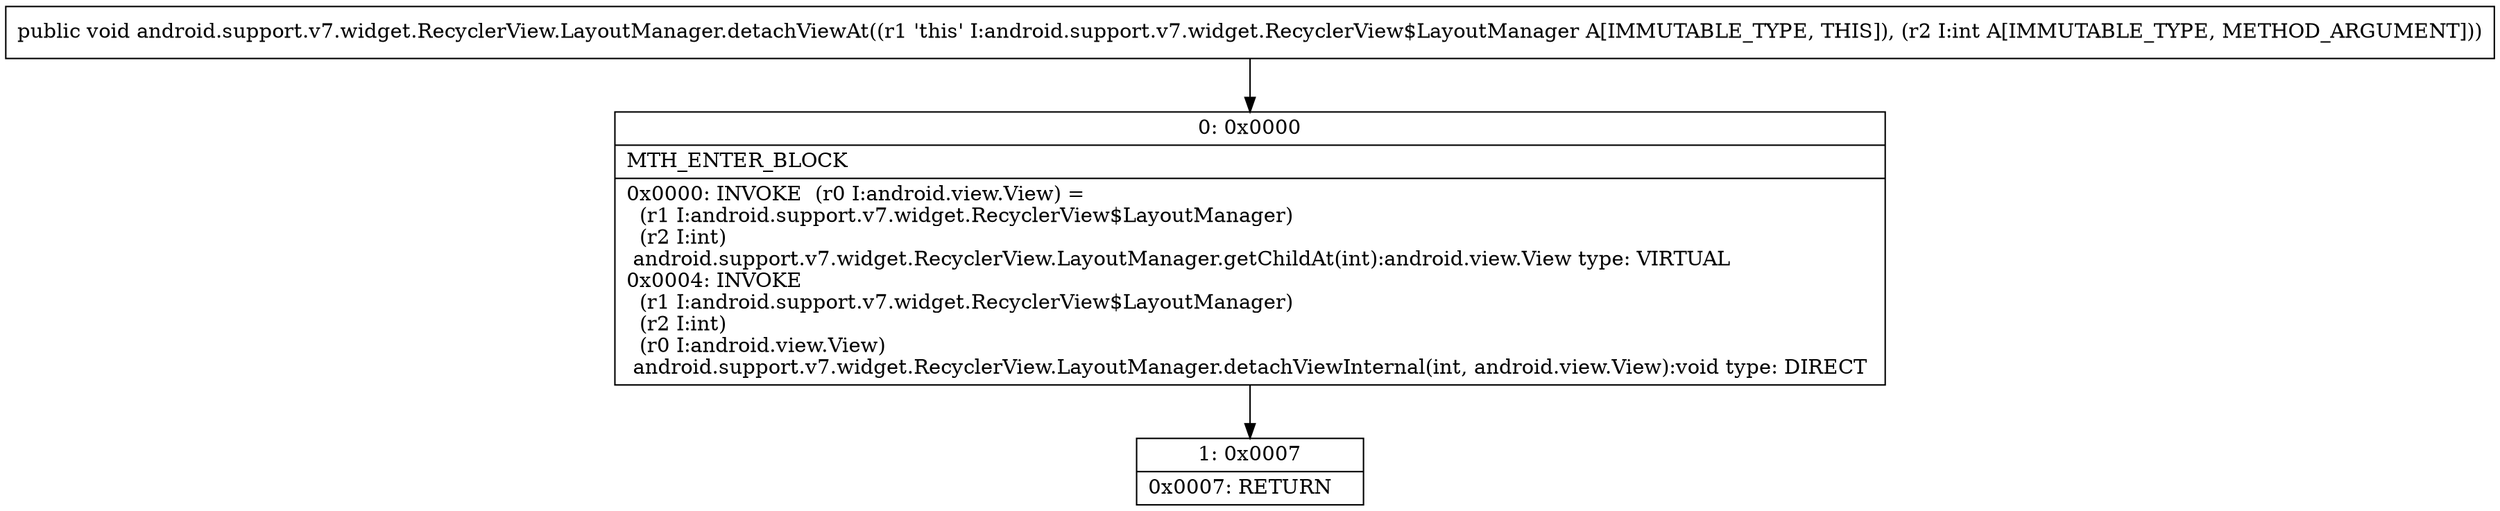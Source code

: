 digraph "CFG forandroid.support.v7.widget.RecyclerView.LayoutManager.detachViewAt(I)V" {
Node_0 [shape=record,label="{0\:\ 0x0000|MTH_ENTER_BLOCK\l|0x0000: INVOKE  (r0 I:android.view.View) = \l  (r1 I:android.support.v7.widget.RecyclerView$LayoutManager)\l  (r2 I:int)\l android.support.v7.widget.RecyclerView.LayoutManager.getChildAt(int):android.view.View type: VIRTUAL \l0x0004: INVOKE  \l  (r1 I:android.support.v7.widget.RecyclerView$LayoutManager)\l  (r2 I:int)\l  (r0 I:android.view.View)\l android.support.v7.widget.RecyclerView.LayoutManager.detachViewInternal(int, android.view.View):void type: DIRECT \l}"];
Node_1 [shape=record,label="{1\:\ 0x0007|0x0007: RETURN   \l}"];
MethodNode[shape=record,label="{public void android.support.v7.widget.RecyclerView.LayoutManager.detachViewAt((r1 'this' I:android.support.v7.widget.RecyclerView$LayoutManager A[IMMUTABLE_TYPE, THIS]), (r2 I:int A[IMMUTABLE_TYPE, METHOD_ARGUMENT])) }"];
MethodNode -> Node_0;
Node_0 -> Node_1;
}

